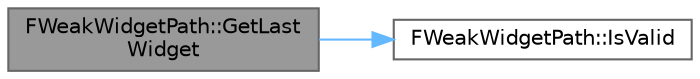 digraph "FWeakWidgetPath::GetLastWidget"
{
 // INTERACTIVE_SVG=YES
 // LATEX_PDF_SIZE
  bgcolor="transparent";
  edge [fontname=Helvetica,fontsize=10,labelfontname=Helvetica,labelfontsize=10];
  node [fontname=Helvetica,fontsize=10,shape=box,height=0.2,width=0.4];
  rankdir="LR";
  Node1 [id="Node000001",label="FWeakWidgetPath::GetLast\lWidget",height=0.2,width=0.4,color="gray40", fillcolor="grey60", style="filled", fontcolor="black",tooltip="Get the last (leaf-most) widget in this path; assumes path is valid."];
  Node1 -> Node2 [id="edge1_Node000001_Node000002",color="steelblue1",style="solid",tooltip=" "];
  Node2 [id="Node000002",label="FWeakWidgetPath::IsValid",height=0.2,width=0.4,color="grey40", fillcolor="white", style="filled",URL="$d4/dcc/classFWeakWidgetPath.html#a904be62c96b1587961679453d1367830",tooltip="A valid path has at least one widget in it."];
}
